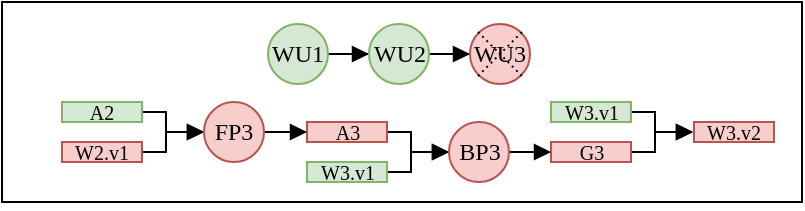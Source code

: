 <mxfile version="24.7.2" type="github">
  <diagram name="第 1 页" id="8fNlD3uoq2dp3X0ciNW0">
    <mxGraphModel dx="2026" dy="1145" grid="1" gridSize="10" guides="1" tooltips="1" connect="1" arrows="1" fold="1" page="1" pageScale="1" pageWidth="827" pageHeight="1169" math="0" shadow="0">
      <root>
        <mxCell id="0" />
        <mxCell id="1" parent="0" />
        <mxCell id="Y-S93kWNsrdE_bwbDUJV-1" value="" style="rounded=0;whiteSpace=wrap;html=1;fillColor=none;arcSize=10;strokeWidth=1;fontFamily=Times New Roman;" parent="1" vertex="1">
          <mxGeometry x="220" y="290" width="400" height="100" as="geometry" />
        </mxCell>
        <mxCell id="1iKhHsrQvPst3hclmmnq-1" style="edgeStyle=orthogonalEdgeStyle;rounded=0;orthogonalLoop=1;jettySize=auto;html=1;entryX=0;entryY=0.5;entryDx=0;entryDy=0;endArrow=block;endFill=1;fontFamily=Times New Roman;" parent="1" source="_C-quwi_yky97DhlAQcO-1" target="_C-quwi_yky97DhlAQcO-2" edge="1">
          <mxGeometry relative="1" as="geometry" />
        </mxCell>
        <mxCell id="_C-quwi_yky97DhlAQcO-1" value="WU1" style="ellipse;whiteSpace=wrap;html=1;aspect=fixed;fillColor=#d5e8d4;strokeColor=#82b366;fontFamily=Times New Roman;" parent="1" vertex="1">
          <mxGeometry x="353" y="301" width="30" height="30" as="geometry" />
        </mxCell>
        <mxCell id="1iKhHsrQvPst3hclmmnq-2" style="edgeStyle=orthogonalEdgeStyle;rounded=0;orthogonalLoop=1;jettySize=auto;html=1;entryX=0;entryY=0.5;entryDx=0;entryDy=0;endArrow=block;endFill=1;fontFamily=Times New Roman;" parent="1" source="_C-quwi_yky97DhlAQcO-2" target="_C-quwi_yky97DhlAQcO-3" edge="1">
          <mxGeometry relative="1" as="geometry" />
        </mxCell>
        <mxCell id="_C-quwi_yky97DhlAQcO-2" value="WU2" style="ellipse;whiteSpace=wrap;html=1;aspect=fixed;fillColor=#d5e8d4;strokeColor=#82b366;fontFamily=Times New Roman;" parent="1" vertex="1">
          <mxGeometry x="403.5" y="301" width="30" height="30" as="geometry" />
        </mxCell>
        <mxCell id="_C-quwi_yky97DhlAQcO-3" value="WU3" style="ellipse;whiteSpace=wrap;html=1;aspect=fixed;fillColor=#f8cecc;strokeColor=#b85450;fontFamily=Times New Roman;" parent="1" vertex="1">
          <mxGeometry x="454" y="301" width="30" height="30" as="geometry" />
        </mxCell>
        <mxCell id="_C-quwi_yky97DhlAQcO-4" style="rounded=0;orthogonalLoop=1;jettySize=auto;html=1;exitX=0;exitY=0;exitDx=0;exitDy=0;entryX=0.86;entryY=0.868;entryDx=0;entryDy=0;strokeWidth=1;dashed=1;endArrow=none;endFill=0;dashPattern=1 2;entryPerimeter=0;fontFamily=Times New Roman;" parent="1" edge="1">
          <mxGeometry relative="1" as="geometry">
            <mxPoint x="458" y="305" as="sourcePoint" />
            <mxPoint x="480" y="327" as="targetPoint" />
          </mxGeometry>
        </mxCell>
        <mxCell id="_C-quwi_yky97DhlAQcO-5" style="rounded=0;orthogonalLoop=1;jettySize=auto;html=1;exitX=0;exitY=1;exitDx=0;exitDy=0;entryX=0.859;entryY=0.132;entryDx=0;entryDy=0;dashed=1;endArrow=none;endFill=0;dashPattern=1 2;entryPerimeter=0;fontFamily=Times New Roman;" parent="1" edge="1">
          <mxGeometry relative="1" as="geometry">
            <mxPoint x="458" y="327" as="sourcePoint" />
            <mxPoint x="480" y="305" as="targetPoint" />
          </mxGeometry>
        </mxCell>
        <mxCell id="_C-quwi_yky97DhlAQcO-6" style="edgeStyle=orthogonalEdgeStyle;rounded=0;orthogonalLoop=1;jettySize=auto;html=1;entryX=0;entryY=0.5;entryDx=0;entryDy=0;endArrow=block;endFill=1;fontFamily=Times New Roman;" parent="1" source="_C-quwi_yky97DhlAQcO-7" edge="1">
          <mxGeometry relative="1" as="geometry">
            <Array as="points">
              <mxPoint x="546.5" y="345" />
              <mxPoint x="546.5" y="355" />
            </Array>
            <mxPoint x="565.5" y="355.0" as="targetPoint" />
          </mxGeometry>
        </mxCell>
        <mxCell id="_C-quwi_yky97DhlAQcO-7" value="&lt;p style=&quot;line-height: 100%;&quot;&gt;&lt;font style=&quot;font-size: 10px;&quot;&gt;W3.v1&lt;/font&gt;&lt;/p&gt;" style="rounded=0;whiteSpace=wrap;html=1;fillColor=#d5e8d4;strokeColor=#82b366;fontFamily=Times New Roman;" parent="1" vertex="1">
          <mxGeometry x="494.5" y="340" width="40" height="10" as="geometry" />
        </mxCell>
        <mxCell id="_C-quwi_yky97DhlAQcO-8" style="edgeStyle=orthogonalEdgeStyle;rounded=0;orthogonalLoop=1;jettySize=auto;html=1;entryX=0;entryY=0.5;entryDx=0;entryDy=0;endArrow=block;endFill=1;fontFamily=Times New Roman;" parent="1" source="_C-quwi_yky97DhlAQcO-9" edge="1">
          <mxGeometry relative="1" as="geometry">
            <Array as="points">
              <mxPoint x="546.5" y="365" />
              <mxPoint x="546.5" y="355" />
            </Array>
            <mxPoint x="565.5" y="355.0" as="targetPoint" />
          </mxGeometry>
        </mxCell>
        <mxCell id="_C-quwi_yky97DhlAQcO-9" value="&lt;p style=&quot;line-height: 100%;&quot;&gt;&lt;font style=&quot;font-size: 10px;&quot;&gt;G3&lt;/font&gt;&lt;/p&gt;" style="rounded=0;whiteSpace=wrap;html=1;fillColor=#f8cecc;strokeColor=#b85450;fontFamily=Times New Roman;" parent="1" vertex="1">
          <mxGeometry x="494.5" y="360" width="40" height="10" as="geometry" />
        </mxCell>
        <mxCell id="_C-quwi_yky97DhlAQcO-10" style="edgeStyle=orthogonalEdgeStyle;rounded=0;orthogonalLoop=1;jettySize=auto;html=1;entryX=0;entryY=0.5;entryDx=0;entryDy=0;endArrow=block;endFill=1;fontFamily=Times New Roman;" parent="1" source="_C-quwi_yky97DhlAQcO-11" edge="1">
          <mxGeometry relative="1" as="geometry">
            <Array as="points">
              <mxPoint x="424.5" y="355" />
              <mxPoint x="424.5" y="365" />
            </Array>
            <mxPoint x="443.5" y="365" as="targetPoint" />
          </mxGeometry>
        </mxCell>
        <mxCell id="_C-quwi_yky97DhlAQcO-11" value="&lt;p style=&quot;line-height: 100%;&quot;&gt;&lt;font style=&quot;font-size: 10px;&quot;&gt;A3&lt;/font&gt;&lt;/p&gt;" style="rounded=0;whiteSpace=wrap;html=1;fillColor=#f8cecc;strokeColor=#b85450;fontFamily=Times New Roman;" parent="1" vertex="1">
          <mxGeometry x="372.5" y="350" width="40" height="10" as="geometry" />
        </mxCell>
        <mxCell id="_C-quwi_yky97DhlAQcO-12" style="edgeStyle=orthogonalEdgeStyle;rounded=0;orthogonalLoop=1;jettySize=auto;html=1;entryX=0;entryY=0.5;entryDx=0;entryDy=0;endArrow=block;endFill=1;fontFamily=Times New Roman;" parent="1" source="_C-quwi_yky97DhlAQcO-13" edge="1">
          <mxGeometry relative="1" as="geometry">
            <Array as="points">
              <mxPoint x="424.5" y="375" />
              <mxPoint x="424.5" y="365" />
            </Array>
            <mxPoint x="443.5" y="365" as="targetPoint" />
          </mxGeometry>
        </mxCell>
        <mxCell id="_C-quwi_yky97DhlAQcO-13" value="&lt;p style=&quot;line-height: 100%;&quot;&gt;&lt;font style=&quot;font-size: 10px;&quot;&gt;W3.v1&lt;/font&gt;&lt;/p&gt;" style="rounded=0;whiteSpace=wrap;html=1;fillColor=#d5e8d4;strokeColor=#82b366;fontFamily=Times New Roman;" parent="1" vertex="1">
          <mxGeometry x="372.5" y="370" width="40" height="10" as="geometry" />
        </mxCell>
        <mxCell id="_C-quwi_yky97DhlAQcO-14" style="edgeStyle=orthogonalEdgeStyle;rounded=0;orthogonalLoop=1;jettySize=auto;html=1;entryX=0;entryY=0.5;entryDx=0;entryDy=0;endArrow=block;endFill=1;fontFamily=Times New Roman;" parent="1" source="_C-quwi_yky97DhlAQcO-15" target="_C-quwi_yky97DhlAQcO-9" edge="1">
          <mxGeometry relative="1" as="geometry" />
        </mxCell>
        <mxCell id="_C-quwi_yky97DhlAQcO-15" value="BP3" style="ellipse;whiteSpace=wrap;html=1;aspect=fixed;fillColor=#f8cecc;strokeColor=#b85450;fontFamily=Times New Roman;" parent="1" vertex="1">
          <mxGeometry x="443.5" y="350" width="30" height="30" as="geometry" />
        </mxCell>
        <mxCell id="_C-quwi_yky97DhlAQcO-16" style="edgeStyle=orthogonalEdgeStyle;rounded=0;orthogonalLoop=1;jettySize=auto;html=1;entryX=0;entryY=0.5;entryDx=0;entryDy=0;endArrow=block;endFill=1;fontFamily=Times New Roman;" parent="1" source="_C-quwi_yky97DhlAQcO-17" edge="1">
          <mxGeometry relative="1" as="geometry">
            <Array as="points">
              <mxPoint x="302" y="345" />
              <mxPoint x="302" y="355" />
            </Array>
            <mxPoint x="321" y="355" as="targetPoint" />
          </mxGeometry>
        </mxCell>
        <mxCell id="_C-quwi_yky97DhlAQcO-17" value="&lt;p style=&quot;line-height: 100%;&quot;&gt;&lt;font style=&quot;font-size: 10px;&quot;&gt;A2&lt;/font&gt;&lt;/p&gt;" style="rounded=0;whiteSpace=wrap;html=1;fillColor=#d5e8d4;strokeColor=#82b366;fontFamily=Times New Roman;" parent="1" vertex="1">
          <mxGeometry x="250" y="340" width="40" height="10" as="geometry" />
        </mxCell>
        <mxCell id="_C-quwi_yky97DhlAQcO-18" style="edgeStyle=orthogonalEdgeStyle;rounded=0;orthogonalLoop=1;jettySize=auto;html=1;entryX=0;entryY=0.5;entryDx=0;entryDy=0;endArrow=block;endFill=1;fontFamily=Times New Roman;" parent="1" source="_C-quwi_yky97DhlAQcO-19" edge="1">
          <mxGeometry relative="1" as="geometry">
            <Array as="points">
              <mxPoint x="302" y="365" />
              <mxPoint x="302" y="355" />
            </Array>
            <mxPoint x="321" y="355" as="targetPoint" />
          </mxGeometry>
        </mxCell>
        <mxCell id="_C-quwi_yky97DhlAQcO-19" value="&lt;p style=&quot;line-height: 100%;&quot;&gt;&lt;font style=&quot;font-size: 10px;&quot;&gt;W2.v1&lt;/font&gt;&lt;/p&gt;" style="rounded=0;whiteSpace=wrap;html=1;fillColor=#f8cecc;strokeColor=#b85450;fontFamily=Times New Roman;" parent="1" vertex="1">
          <mxGeometry x="250" y="360" width="40" height="10" as="geometry" />
        </mxCell>
        <mxCell id="_C-quwi_yky97DhlAQcO-20" style="edgeStyle=orthogonalEdgeStyle;rounded=0;orthogonalLoop=1;jettySize=auto;html=1;entryX=0;entryY=0.5;entryDx=0;entryDy=0;endArrow=block;endFill=1;fontFamily=Times New Roman;" parent="1" source="_C-quwi_yky97DhlAQcO-21" edge="1">
          <mxGeometry relative="1" as="geometry">
            <mxPoint x="372.5" y="355" as="targetPoint" />
          </mxGeometry>
        </mxCell>
        <mxCell id="_C-quwi_yky97DhlAQcO-21" value="FP3" style="ellipse;whiteSpace=wrap;html=1;aspect=fixed;fillColor=#f8cecc;strokeColor=#b85450;fontFamily=Times New Roman;" parent="1" vertex="1">
          <mxGeometry x="321" y="340" width="30" height="30" as="geometry" />
        </mxCell>
        <mxCell id="_C-quwi_yky97DhlAQcO-22" value="&lt;p style=&quot;line-height: 100%;&quot;&gt;&lt;span style=&quot;font-size: 10px;&quot;&gt;W3.v2&lt;/span&gt;&lt;/p&gt;" style="rounded=0;whiteSpace=wrap;html=1;fillColor=#f8cecc;strokeColor=#b85450;fontFamily=Times New Roman;" parent="1" vertex="1">
          <mxGeometry x="566" y="350" width="40" height="10" as="geometry" />
        </mxCell>
      </root>
    </mxGraphModel>
  </diagram>
</mxfile>
